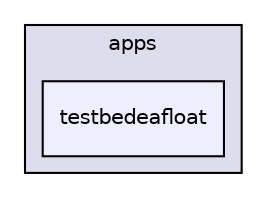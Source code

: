 digraph "F:/etc/repos/OX/apps/testbedeafloat" {
  compound=true
  node [ fontsize="10", fontname="Helvetica"];
  edge [ labelfontsize="10", labelfontname="Helvetica"];
  subgraph clusterdir_d1ed516e4a2a04220095fb6e72ed51f4 {
    graph [ bgcolor="#ddddee", pencolor="black", label="apps" fontname="Helvetica", fontsize="10", URL="dir_d1ed516e4a2a04220095fb6e72ed51f4.html"]
  dir_2d4b34e4e4074d4d099eab5f19ee5f9e [shape=box, label="testbedeafloat", style="filled", fillcolor="#eeeeff", pencolor="black", URL="dir_2d4b34e4e4074d4d099eab5f19ee5f9e.html"];
  }
}
